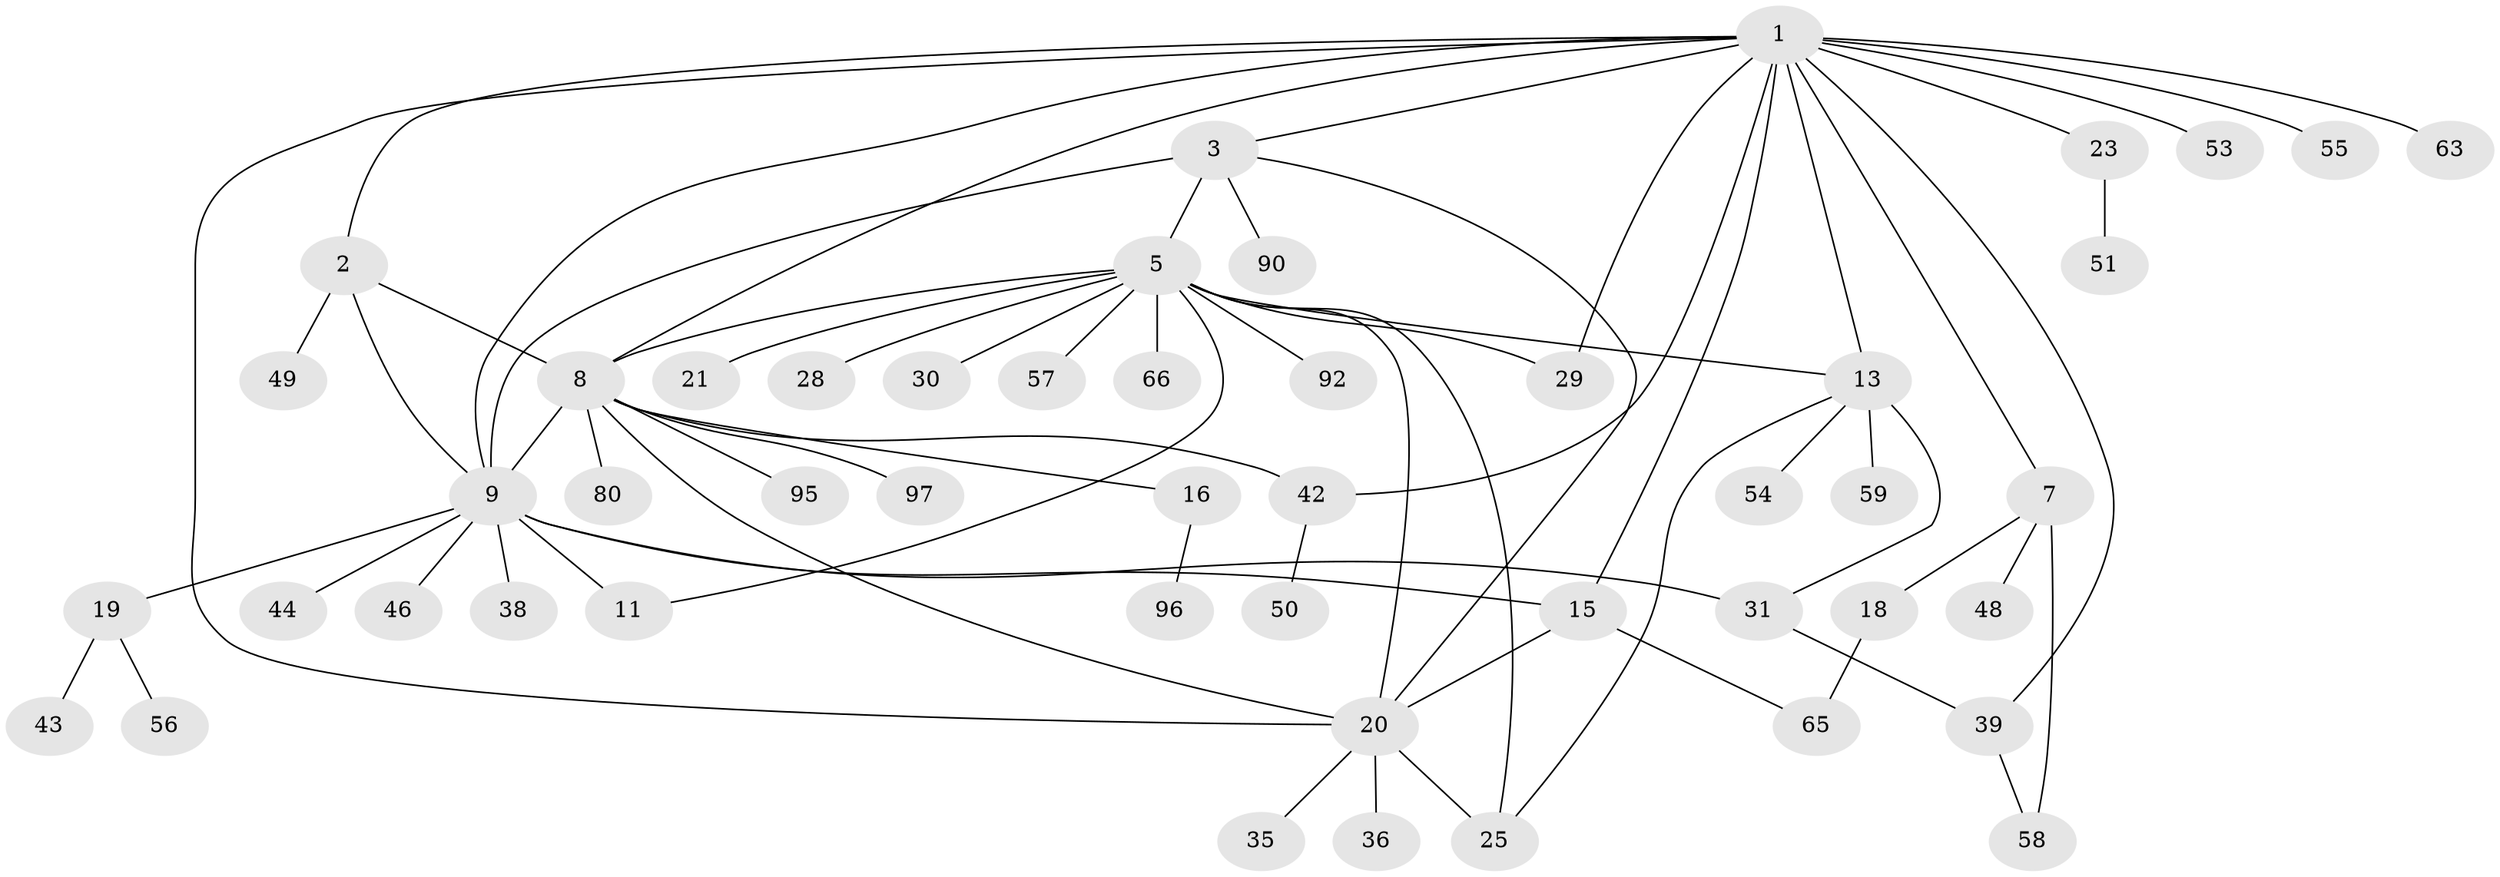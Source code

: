 // original degree distribution, {16: 0.01020408163265306, 4: 0.09183673469387756, 6: 0.04081632653061224, 1: 0.5204081632653061, 12: 0.02040816326530612, 5: 0.030612244897959183, 7: 0.030612244897959183, 2: 0.16326530612244897, 3: 0.09183673469387756}
// Generated by graph-tools (version 1.1) at 2025/14/03/09/25 04:14:23]
// undirected, 49 vertices, 68 edges
graph export_dot {
graph [start="1"]
  node [color=gray90,style=filled];
  1 [super="+4"];
  2;
  3;
  5 [super="+26+6+60"];
  7;
  8 [super="+17+14+37+75+98+70+71+81+32"];
  9 [super="+40+12+10"];
  11;
  13 [super="+47+34"];
  15 [super="+24+41+73+62"];
  16;
  18 [super="+85"];
  19 [super="+64"];
  20 [super="+33"];
  21;
  23 [super="+69"];
  25 [super="+77"];
  28;
  29;
  30;
  31;
  35;
  36;
  38 [super="+45"];
  39;
  42 [super="+82"];
  43;
  44;
  46;
  48;
  49;
  50;
  51;
  53 [super="+61"];
  54;
  55 [super="+78"];
  56;
  57;
  58;
  59;
  63;
  65 [super="+87"];
  66;
  80;
  90;
  92;
  95;
  96;
  97;
  1 -- 2;
  1 -- 3;
  1 -- 7;
  1 -- 15;
  1 -- 23;
  1 -- 29;
  1 -- 39;
  1 -- 53;
  1 -- 55;
  1 -- 63;
  1 -- 8;
  1 -- 13;
  1 -- 20;
  1 -- 42;
  1 -- 9;
  2 -- 8;
  2 -- 49;
  2 -- 9;
  3 -- 5;
  3 -- 90;
  3 -- 20;
  3 -- 9 [weight=2];
  5 -- 8 [weight=2];
  5 -- 20;
  5 -- 25;
  5 -- 29;
  5 -- 30;
  5 -- 57;
  5 -- 92;
  5 -- 28;
  5 -- 66;
  5 -- 21;
  5 -- 11;
  5 -- 13;
  7 -- 18;
  7 -- 48;
  7 -- 58;
  8 -- 9 [weight=2];
  8 -- 80;
  8 -- 97;
  8 -- 95;
  8 -- 16;
  8 -- 20;
  8 -- 42;
  9 -- 19 [weight=2];
  9 -- 38 [weight=2];
  9 -- 44;
  9 -- 15 [weight=2];
  9 -- 11;
  9 -- 46;
  9 -- 31;
  13 -- 25;
  13 -- 59;
  13 -- 54;
  13 -- 31;
  15 -- 65;
  15 -- 20;
  16 -- 96;
  18 -- 65;
  19 -- 43;
  19 -- 56;
  20 -- 35;
  20 -- 36;
  20 -- 25;
  23 -- 51;
  31 -- 39;
  39 -- 58;
  42 -- 50;
}
